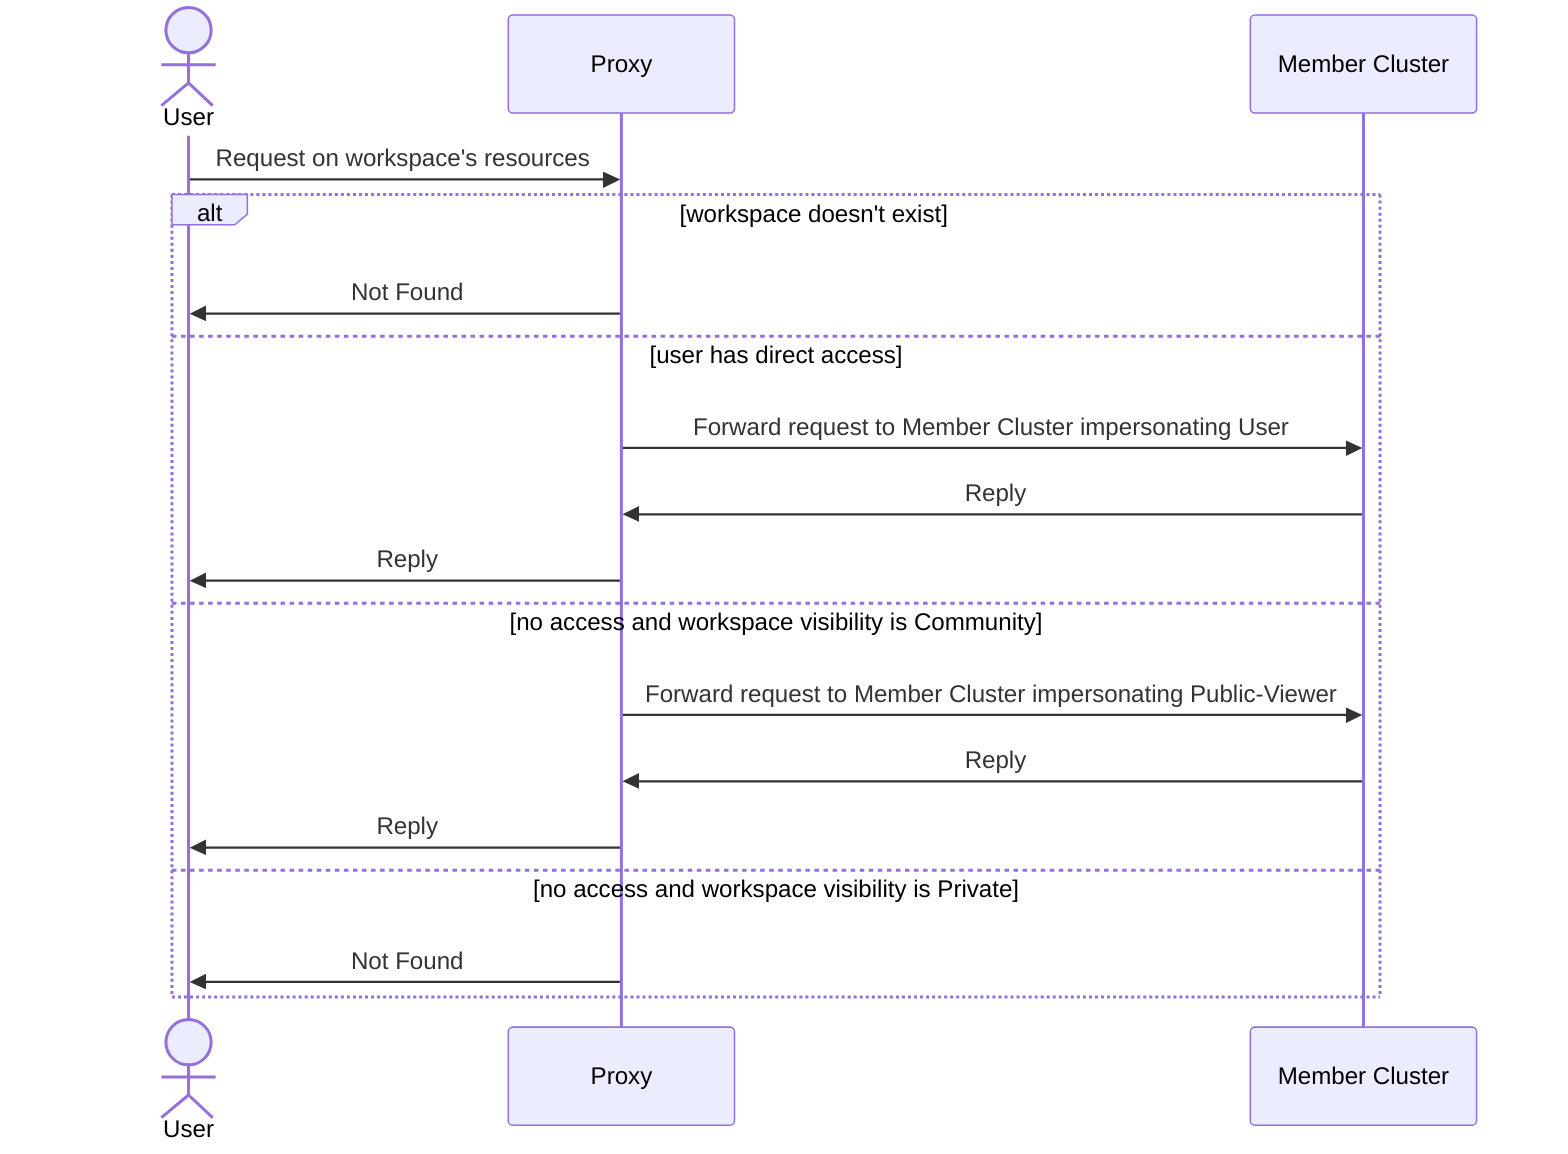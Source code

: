 sequenceDiagram
  actor U as User

  participant P as Proxy
  participant MC as Member Cluster

  U->>P: Request on workspace's resources

  alt workspace doesn't exist
  P->>U: Not Found
  else user has direct access
  P->>MC: Forward request to Member Cluster impersonating User
  MC->>P: Reply
  P->>U: Reply
  else no access and workspace visibility is Community
  P->>MC: Forward request to Member Cluster impersonating Public-Viewer
  MC->>P: Reply
  P->>U: Reply
  else no access and workspace visibility is Private
  P->>U: Not Found
  end